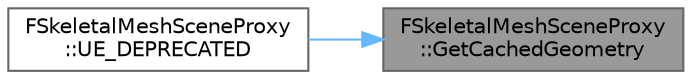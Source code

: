 digraph "FSkeletalMeshSceneProxy::GetCachedGeometry"
{
 // INTERACTIVE_SVG=YES
 // LATEX_PDF_SIZE
  bgcolor="transparent";
  edge [fontname=Helvetica,fontsize=10,labelfontname=Helvetica,labelfontsize=10];
  node [fontname=Helvetica,fontsize=10,shape=box,height=0.2,width=0.4];
  rankdir="RL";
  Node1 [id="Node000001",label="FSkeletalMeshSceneProxy\l::GetCachedGeometry",height=0.2,width=0.4,color="gray40", fillcolor="grey60", style="filled", fontcolor="black",tooltip=" "];
  Node1 -> Node2 [id="edge1_Node000001_Node000002",dir="back",color="steelblue1",style="solid",tooltip=" "];
  Node2 [id="Node000002",label="FSkeletalMeshSceneProxy\l::UE_DEPRECATED",height=0.2,width=0.4,color="grey40", fillcolor="white", style="filled",URL="$d4/d0e/classFSkeletalMeshSceneProxy.html#a63f031c3e5c75074540b40f020c7de23",tooltip=" "];
}
